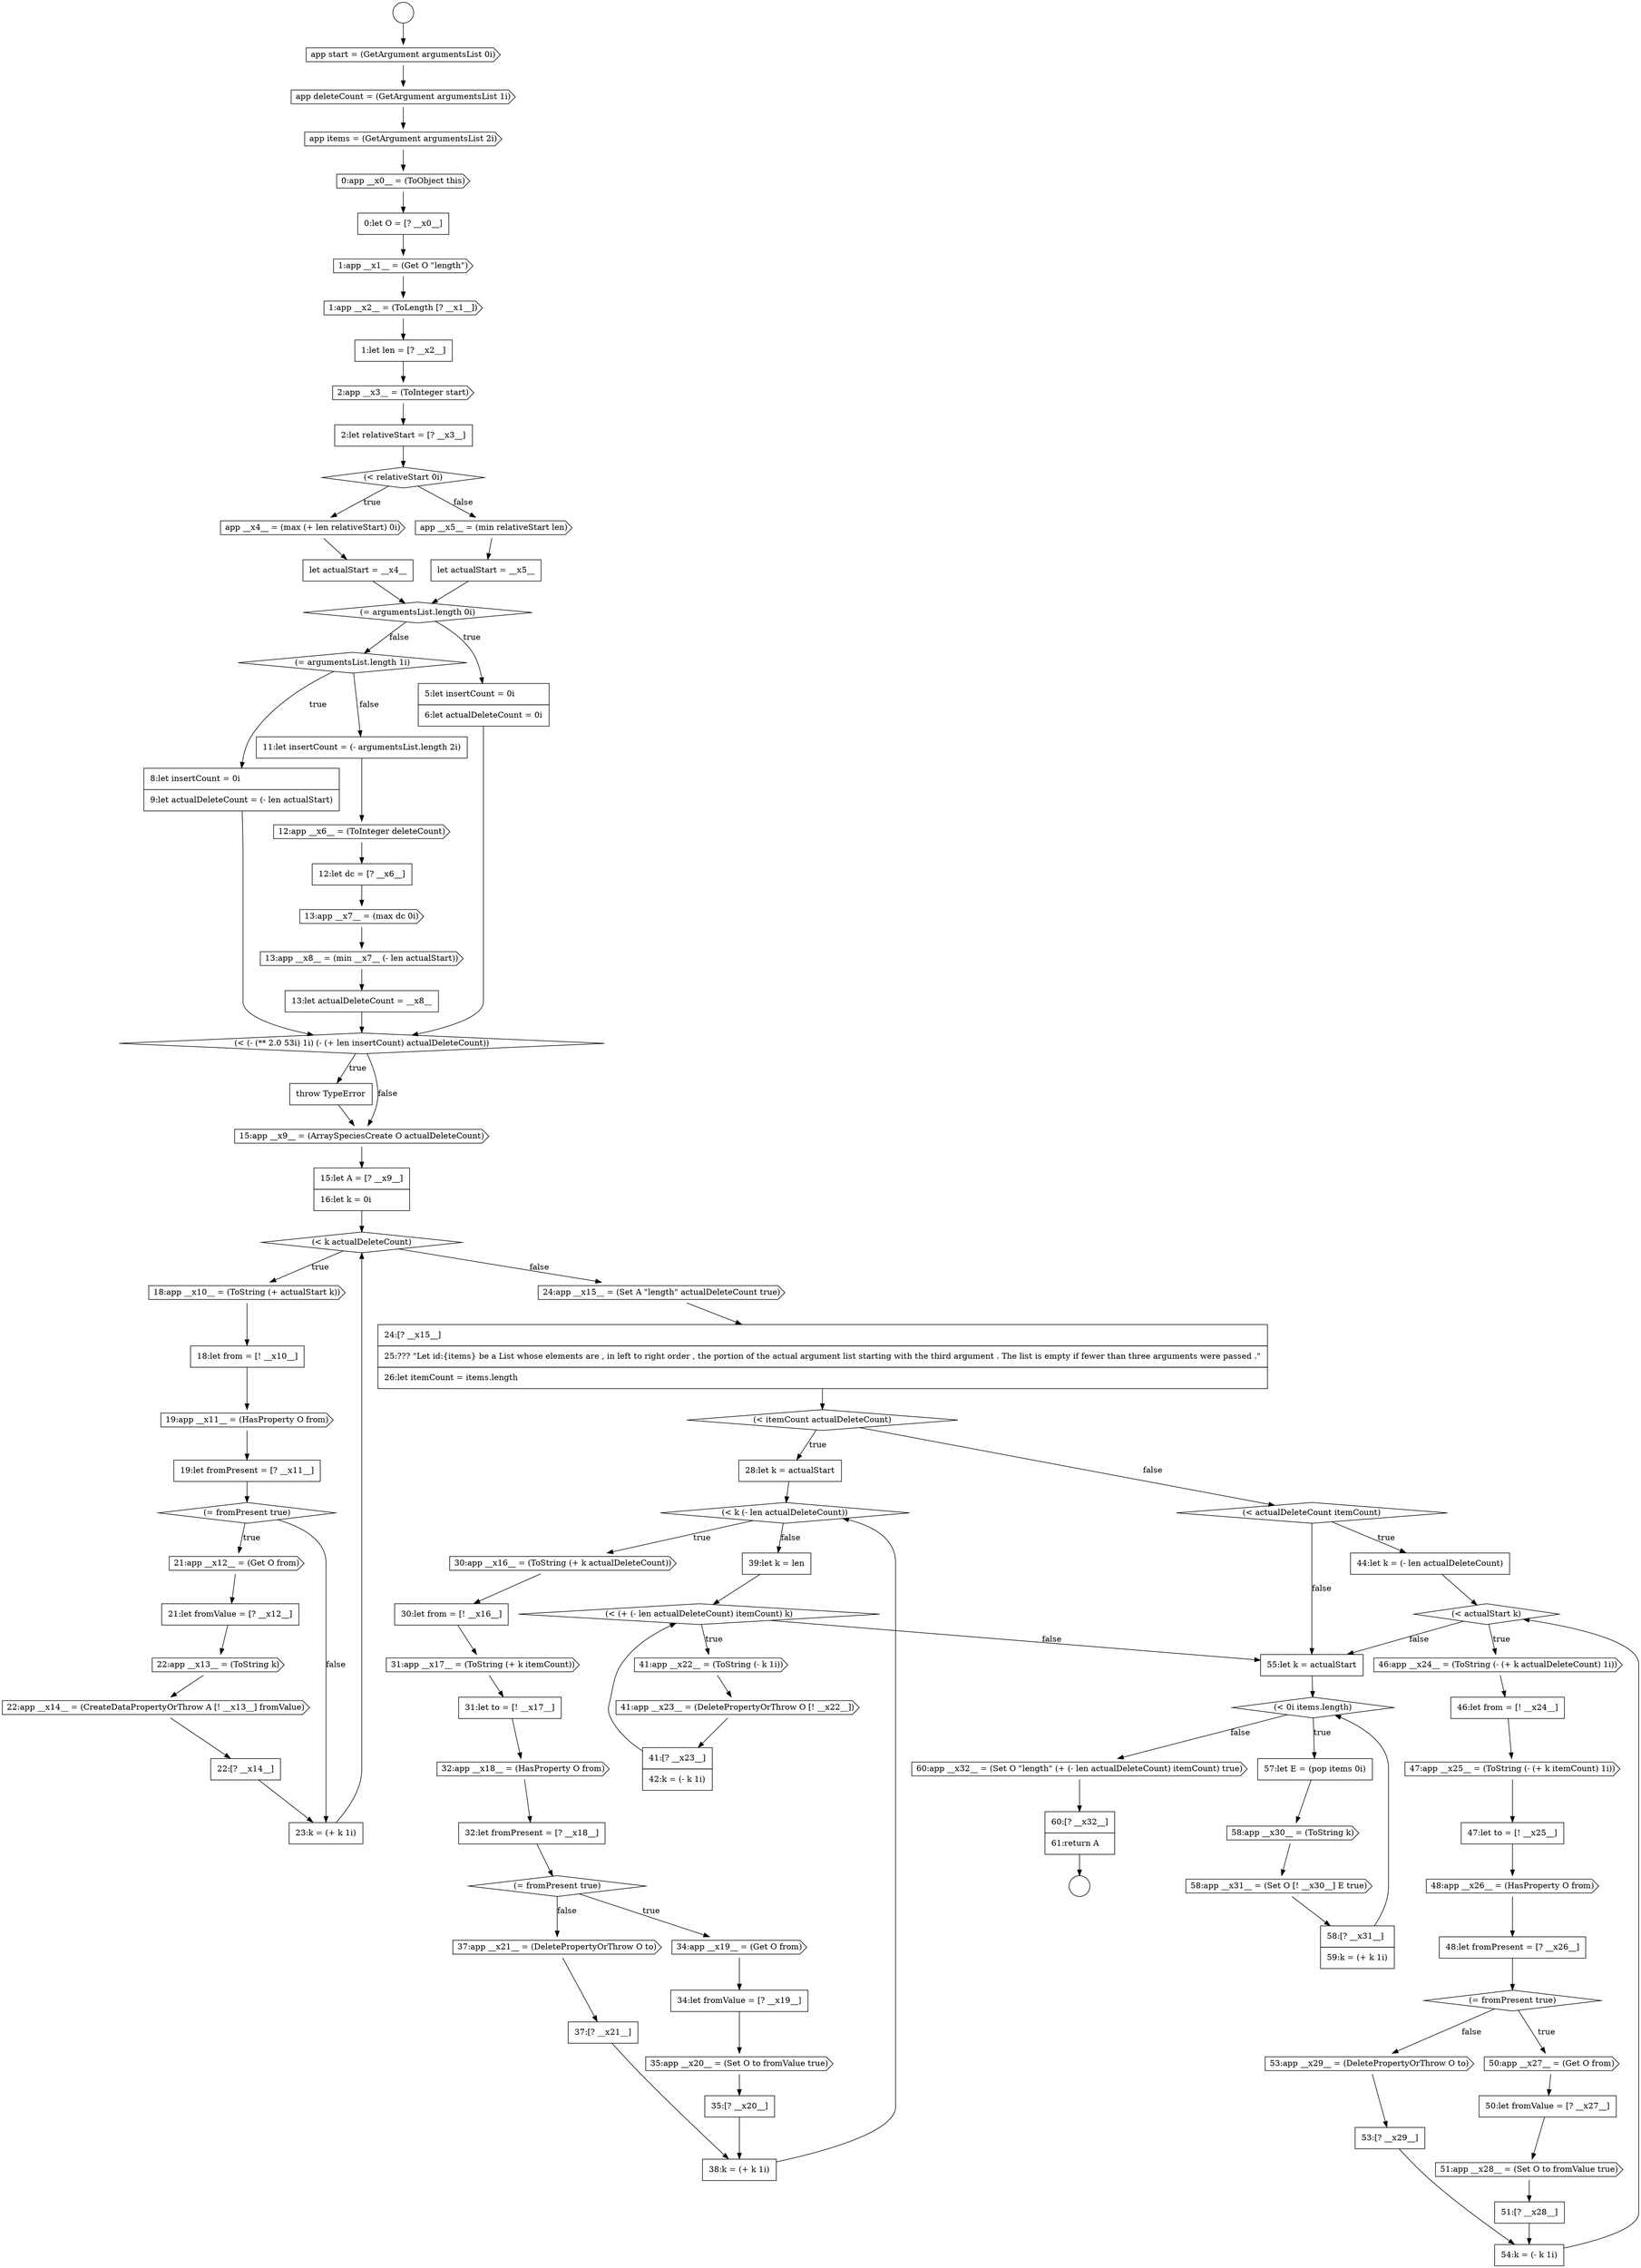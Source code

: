 digraph {
  node15258 [shape=cds, label=<<font color="black">1:app __x2__ = (ToLength [? __x1__])</font>> color="black" fillcolor="white" style=filled]
  node15334 [shape=none, margin=0, label=<<font color="black">
    <table border="0" cellborder="1" cellspacing="0" cellpadding="10">
      <tr><td align="left">55:let k = actualStart</td></tr>
    </table>
  </font>> color="black" fillcolor="white" style=filled]
  node15320 [shape=cds, label=<<font color="black">46:app __x24__ = (ToString (- (+ k actualDeleteCount) 1i))</font>> color="black" fillcolor="white" style=filled]
  node15316 [shape=none, margin=0, label=<<font color="black">
    <table border="0" cellborder="1" cellspacing="0" cellpadding="10">
      <tr><td align="left">41:[? __x23__]</td></tr>
      <tr><td align="left">42:k = (- k 1i)</td></tr>
    </table>
  </font>> color="black" fillcolor="white" style=filled]
  node15300 [shape=cds, label=<<font color="black">31:app __x17__ = (ToString (+ k itemCount))</font>> color="black" fillcolor="white" style=filled]
  node15337 [shape=cds, label=<<font color="black">58:app __x30__ = (ToString k)</font>> color="black" fillcolor="white" style=filled]
  node15292 [shape=none, margin=0, label=<<font color="black">
    <table border="0" cellborder="1" cellspacing="0" cellpadding="10">
      <tr><td align="left">23:k = (+ k 1i)</td></tr>
    </table>
  </font>> color="black" fillcolor="white" style=filled]
  node15278 [shape=none, margin=0, label=<<font color="black">
    <table border="0" cellborder="1" cellspacing="0" cellpadding="10">
      <tr><td align="left">throw TypeError</td></tr>
    </table>
  </font>> color="black" fillcolor="white" style=filled]
  node15257 [shape=cds, label=<<font color="black">1:app __x1__ = (Get O &quot;length&quot;)</font>> color="black" fillcolor="white" style=filled]
  node15303 [shape=none, margin=0, label=<<font color="black">
    <table border="0" cellborder="1" cellspacing="0" cellpadding="10">
      <tr><td align="left">32:let fromPresent = [? __x18__]</td></tr>
    </table>
  </font>> color="black" fillcolor="white" style=filled]
  node15267 [shape=diamond, label=<<font color="black">(= argumentsList.length 0i)</font>> color="black" fillcolor="white" style=filled]
  node15314 [shape=cds, label=<<font color="black">41:app __x22__ = (ToString (- k 1i))</font>> color="black" fillcolor="white" style=filled]
  node15293 [shape=cds, label=<<font color="black">24:app __x15__ = (Set A &quot;length&quot; actualDeleteCount true)</font>> color="black" fillcolor="white" style=filled]
  node15325 [shape=none, margin=0, label=<<font color="black">
    <table border="0" cellborder="1" cellspacing="0" cellpadding="10">
      <tr><td align="left">48:let fromPresent = [? __x26__]</td></tr>
    </table>
  </font>> color="black" fillcolor="white" style=filled]
  node15263 [shape=cds, label=<<font color="black">app __x4__ = (max (+ len relativeStart) 0i)</font>> color="black" fillcolor="white" style=filled]
  node15282 [shape=cds, label=<<font color="black">18:app __x10__ = (ToString (+ actualStart k))</font>> color="black" fillcolor="white" style=filled]
  node15299 [shape=none, margin=0, label=<<font color="black">
    <table border="0" cellborder="1" cellspacing="0" cellpadding="10">
      <tr><td align="left">30:let from = [! __x16__]</td></tr>
    </table>
  </font>> color="black" fillcolor="white" style=filled]
  node15254 [shape=cds, label=<<font color="black">app items = (GetArgument argumentsList 2i)</font>> color="black" fillcolor="white" style=filled]
  node15331 [shape=cds, label=<<font color="black">53:app __x29__ = (DeletePropertyOrThrow O to)</font>> color="black" fillcolor="white" style=filled]
  node15335 [shape=diamond, label=<<font color="black">(&lt; 0i items.length)</font>> color="black" fillcolor="white" style=filled]
  node15318 [shape=none, margin=0, label=<<font color="black">
    <table border="0" cellborder="1" cellspacing="0" cellpadding="10">
      <tr><td align="left">44:let k = (- len actualDeleteCount)</td></tr>
    </table>
  </font>> color="black" fillcolor="white" style=filled]
  node15295 [shape=diamond, label=<<font color="black">(&lt; itemCount actualDeleteCount)</font>> color="black" fillcolor="white" style=filled]
  node15286 [shape=diamond, label=<<font color="black">(= fromPresent true)</font>> color="black" fillcolor="white" style=filled]
  node15311 [shape=none, margin=0, label=<<font color="black">
    <table border="0" cellborder="1" cellspacing="0" cellpadding="10">
      <tr><td align="left">38:k = (+ k 1i)</td></tr>
    </table>
  </font>> color="black" fillcolor="white" style=filled]
  node15250 [shape=circle label=" " color="black" fillcolor="white" style=filled]
  node15264 [shape=none, margin=0, label=<<font color="black">
    <table border="0" cellborder="1" cellspacing="0" cellpadding="10">
      <tr><td align="left">let actualStart = __x4__</td></tr>
    </table>
  </font>> color="black" fillcolor="white" style=filled]
  node15306 [shape=none, margin=0, label=<<font color="black">
    <table border="0" cellborder="1" cellspacing="0" cellpadding="10">
      <tr><td align="left">34:let fromValue = [? __x19__]</td></tr>
    </table>
  </font>> color="black" fillcolor="white" style=filled]
  node15338 [shape=cds, label=<<font color="black">58:app __x31__ = (Set O [! __x30__] E true)</font>> color="black" fillcolor="white" style=filled]
  node15274 [shape=cds, label=<<font color="black">13:app __x7__ = (max dc 0i)</font>> color="black" fillcolor="white" style=filled]
  node15261 [shape=none, margin=0, label=<<font color="black">
    <table border="0" cellborder="1" cellspacing="0" cellpadding="10">
      <tr><td align="left">2:let relativeStart = [? __x3__]</td></tr>
    </table>
  </font>> color="black" fillcolor="white" style=filled]
  node15271 [shape=none, margin=0, label=<<font color="black">
    <table border="0" cellborder="1" cellspacing="0" cellpadding="10">
      <tr><td align="left">11:let insertCount = (- argumentsList.length 2i)</td></tr>
    </table>
  </font>> color="black" fillcolor="white" style=filled]
  node15328 [shape=none, margin=0, label=<<font color="black">
    <table border="0" cellborder="1" cellspacing="0" cellpadding="10">
      <tr><td align="left">50:let fromValue = [? __x27__]</td></tr>
    </table>
  </font>> color="black" fillcolor="white" style=filled]
  node15289 [shape=cds, label=<<font color="black">22:app __x13__ = (ToString k)</font>> color="black" fillcolor="white" style=filled]
  node15321 [shape=none, margin=0, label=<<font color="black">
    <table border="0" cellborder="1" cellspacing="0" cellpadding="10">
      <tr><td align="left">46:let from = [! __x24__]</td></tr>
    </table>
  </font>> color="black" fillcolor="white" style=filled]
  node15330 [shape=none, margin=0, label=<<font color="black">
    <table border="0" cellborder="1" cellspacing="0" cellpadding="10">
      <tr><td align="left">51:[? __x28__]</td></tr>
    </table>
  </font>> color="black" fillcolor="white" style=filled]
  node15298 [shape=cds, label=<<font color="black">30:app __x16__ = (ToString (+ k actualDeleteCount))</font>> color="black" fillcolor="white" style=filled]
  node15296 [shape=none, margin=0, label=<<font color="black">
    <table border="0" cellborder="1" cellspacing="0" cellpadding="10">
      <tr><td align="left">28:let k = actualStart</td></tr>
    </table>
  </font>> color="black" fillcolor="white" style=filled]
  node15253 [shape=cds, label=<<font color="black">app deleteCount = (GetArgument argumentsList 1i)</font>> color="black" fillcolor="white" style=filled]
  node15279 [shape=cds, label=<<font color="black">15:app __x9__ = (ArraySpeciesCreate O actualDeleteCount)</font>> color="black" fillcolor="white" style=filled]
  node15266 [shape=none, margin=0, label=<<font color="black">
    <table border="0" cellborder="1" cellspacing="0" cellpadding="10">
      <tr><td align="left">let actualStart = __x5__</td></tr>
    </table>
  </font>> color="black" fillcolor="white" style=filled]
  node15302 [shape=cds, label=<<font color="black">32:app __x18__ = (HasProperty O from)</font>> color="black" fillcolor="white" style=filled]
  node15313 [shape=diamond, label=<<font color="black">(&lt; (+ (- len actualDeleteCount) itemCount) k)</font>> color="black" fillcolor="white" style=filled]
  node15281 [shape=diamond, label=<<font color="black">(&lt; k actualDeleteCount)</font>> color="black" fillcolor="white" style=filled]
  node15312 [shape=none, margin=0, label=<<font color="black">
    <table border="0" cellborder="1" cellspacing="0" cellpadding="10">
      <tr><td align="left">39:let k = len</td></tr>
    </table>
  </font>> color="black" fillcolor="white" style=filled]
  node15265 [shape=cds, label=<<font color="black">app __x5__ = (min relativeStart len)</font>> color="black" fillcolor="white" style=filled]
  node15270 [shape=none, margin=0, label=<<font color="black">
    <table border="0" cellborder="1" cellspacing="0" cellpadding="10">
      <tr><td align="left">8:let insertCount = 0i</td></tr>
      <tr><td align="left">9:let actualDeleteCount = (- len actualStart)</td></tr>
    </table>
  </font>> color="black" fillcolor="white" style=filled]
  node15275 [shape=cds, label=<<font color="black">13:app __x8__ = (min __x7__ (- len actualStart))</font>> color="black" fillcolor="white" style=filled]
  node15339 [shape=none, margin=0, label=<<font color="black">
    <table border="0" cellborder="1" cellspacing="0" cellpadding="10">
      <tr><td align="left">58:[? __x31__]</td></tr>
      <tr><td align="left">59:k = (+ k 1i)</td></tr>
    </table>
  </font>> color="black" fillcolor="white" style=filled]
  node15322 [shape=cds, label=<<font color="black">47:app __x25__ = (ToString (- (+ k itemCount) 1i))</font>> color="black" fillcolor="white" style=filled]
  node15285 [shape=none, margin=0, label=<<font color="black">
    <table border="0" cellborder="1" cellspacing="0" cellpadding="10">
      <tr><td align="left">19:let fromPresent = [? __x11__]</td></tr>
    </table>
  </font>> color="black" fillcolor="white" style=filled]
  node15317 [shape=diamond, label=<<font color="black">(&lt; actualDeleteCount itemCount)</font>> color="black" fillcolor="white" style=filled]
  node15290 [shape=cds, label=<<font color="black">22:app __x14__ = (CreateDataPropertyOrThrow A [! __x13__] fromValue)</font>> color="black" fillcolor="white" style=filled]
  node15307 [shape=cds, label=<<font color="black">35:app __x20__ = (Set O to fromValue true)</font>> color="black" fillcolor="white" style=filled]
  node15284 [shape=cds, label=<<font color="black">19:app __x11__ = (HasProperty O from)</font>> color="black" fillcolor="white" style=filled]
  node15329 [shape=cds, label=<<font color="black">51:app __x28__ = (Set O to fromValue true)</font>> color="black" fillcolor="white" style=filled]
  node15280 [shape=none, margin=0, label=<<font color="black">
    <table border="0" cellborder="1" cellspacing="0" cellpadding="10">
      <tr><td align="left">15:let A = [? __x9__]</td></tr>
      <tr><td align="left">16:let k = 0i</td></tr>
    </table>
  </font>> color="black" fillcolor="white" style=filled]
  node15259 [shape=none, margin=0, label=<<font color="black">
    <table border="0" cellborder="1" cellspacing="0" cellpadding="10">
      <tr><td align="left">1:let len = [? __x2__]</td></tr>
    </table>
  </font>> color="black" fillcolor="white" style=filled]
  node15297 [shape=diamond, label=<<font color="black">(&lt; k (- len actualDeleteCount))</font>> color="black" fillcolor="white" style=filled]
  node15326 [shape=diamond, label=<<font color="black">(= fromPresent true)</font>> color="black" fillcolor="white" style=filled]
  node15291 [shape=none, margin=0, label=<<font color="black">
    <table border="0" cellborder="1" cellspacing="0" cellpadding="10">
      <tr><td align="left">22:[? __x14__]</td></tr>
    </table>
  </font>> color="black" fillcolor="white" style=filled]
  node15340 [shape=cds, label=<<font color="black">60:app __x32__ = (Set O &quot;length&quot; (+ (- len actualDeleteCount) itemCount) true)</font>> color="black" fillcolor="white" style=filled]
  node15276 [shape=none, margin=0, label=<<font color="black">
    <table border="0" cellborder="1" cellspacing="0" cellpadding="10">
      <tr><td align="left">13:let actualDeleteCount = __x8__</td></tr>
    </table>
  </font>> color="black" fillcolor="white" style=filled]
  node15301 [shape=none, margin=0, label=<<font color="black">
    <table border="0" cellborder="1" cellspacing="0" cellpadding="10">
      <tr><td align="left">31:let to = [! __x17__]</td></tr>
    </table>
  </font>> color="black" fillcolor="white" style=filled]
  node15252 [shape=cds, label=<<font color="black">app start = (GetArgument argumentsList 0i)</font>> color="black" fillcolor="white" style=filled]
  node15308 [shape=none, margin=0, label=<<font color="black">
    <table border="0" cellborder="1" cellspacing="0" cellpadding="10">
      <tr><td align="left">35:[? __x20__]</td></tr>
    </table>
  </font>> color="black" fillcolor="white" style=filled]
  node15269 [shape=diamond, label=<<font color="black">(= argumentsList.length 1i)</font>> color="black" fillcolor="white" style=filled]
  node15333 [shape=none, margin=0, label=<<font color="black">
    <table border="0" cellborder="1" cellspacing="0" cellpadding="10">
      <tr><td align="left">54:k = (- k 1i)</td></tr>
    </table>
  </font>> color="black" fillcolor="white" style=filled]
  node15323 [shape=none, margin=0, label=<<font color="black">
    <table border="0" cellborder="1" cellspacing="0" cellpadding="10">
      <tr><td align="left">47:let to = [! __x25__]</td></tr>
    </table>
  </font>> color="black" fillcolor="white" style=filled]
  node15288 [shape=none, margin=0, label=<<font color="black">
    <table border="0" cellborder="1" cellspacing="0" cellpadding="10">
      <tr><td align="left">21:let fromValue = [? __x12__]</td></tr>
    </table>
  </font>> color="black" fillcolor="white" style=filled]
  node15256 [shape=none, margin=0, label=<<font color="black">
    <table border="0" cellborder="1" cellspacing="0" cellpadding="10">
      <tr><td align="left">0:let O = [? __x0__]</td></tr>
    </table>
  </font>> color="black" fillcolor="white" style=filled]
  node15304 [shape=diamond, label=<<font color="black">(= fromPresent true)</font>> color="black" fillcolor="white" style=filled]
  node15332 [shape=none, margin=0, label=<<font color="black">
    <table border="0" cellborder="1" cellspacing="0" cellpadding="10">
      <tr><td align="left">53:[? __x29__]</td></tr>
    </table>
  </font>> color="black" fillcolor="white" style=filled]
  node15319 [shape=diamond, label=<<font color="black">(&lt; actualStart k)</font>> color="black" fillcolor="white" style=filled]
  node15283 [shape=none, margin=0, label=<<font color="black">
    <table border="0" cellborder="1" cellspacing="0" cellpadding="10">
      <tr><td align="left">18:let from = [! __x10__]</td></tr>
    </table>
  </font>> color="black" fillcolor="white" style=filled]
  node15309 [shape=cds, label=<<font color="black">37:app __x21__ = (DeletePropertyOrThrow O to)</font>> color="black" fillcolor="white" style=filled]
  node15260 [shape=cds, label=<<font color="black">2:app __x3__ = (ToInteger start)</font>> color="black" fillcolor="white" style=filled]
  node15277 [shape=diamond, label=<<font color="black">(&lt; (- (** 2.0 53i) 1i) (- (+ len insertCount) actualDeleteCount))</font>> color="black" fillcolor="white" style=filled]
  node15262 [shape=diamond, label=<<font color="black">(&lt; relativeStart 0i)</font>> color="black" fillcolor="white" style=filled]
  node15268 [shape=none, margin=0, label=<<font color="black">
    <table border="0" cellborder="1" cellspacing="0" cellpadding="10">
      <tr><td align="left">5:let insertCount = 0i</td></tr>
      <tr><td align="left">6:let actualDeleteCount = 0i</td></tr>
    </table>
  </font>> color="black" fillcolor="white" style=filled]
  node15255 [shape=cds, label=<<font color="black">0:app __x0__ = (ToObject this)</font>> color="black" fillcolor="white" style=filled]
  node15294 [shape=none, margin=0, label=<<font color="black">
    <table border="0" cellborder="1" cellspacing="0" cellpadding="10">
      <tr><td align="left">24:[? __x15__]</td></tr>
      <tr><td align="left">25:??? &quot;Let id:{items} be a List whose elements are , in left to right order , the portion of the actual argument list starting with the third argument . The list is empty if fewer than three arguments were passed .&quot;</td></tr>
      <tr><td align="left">26:let itemCount = items.length</td></tr>
    </table>
  </font>> color="black" fillcolor="white" style=filled]
  node15341 [shape=none, margin=0, label=<<font color="black">
    <table border="0" cellborder="1" cellspacing="0" cellpadding="10">
      <tr><td align="left">60:[? __x32__]</td></tr>
      <tr><td align="left">61:return A</td></tr>
    </table>
  </font>> color="black" fillcolor="white" style=filled]
  node15315 [shape=cds, label=<<font color="black">41:app __x23__ = (DeletePropertyOrThrow O [! __x22__])</font>> color="black" fillcolor="white" style=filled]
  node15336 [shape=none, margin=0, label=<<font color="black">
    <table border="0" cellborder="1" cellspacing="0" cellpadding="10">
      <tr><td align="left">57:let E = (pop items 0i)</td></tr>
    </table>
  </font>> color="black" fillcolor="white" style=filled]
  node15324 [shape=cds, label=<<font color="black">48:app __x26__ = (HasProperty O from)</font>> color="black" fillcolor="white" style=filled]
  node15287 [shape=cds, label=<<font color="black">21:app __x12__ = (Get O from)</font>> color="black" fillcolor="white" style=filled]
  node15310 [shape=none, margin=0, label=<<font color="black">
    <table border="0" cellborder="1" cellspacing="0" cellpadding="10">
      <tr><td align="left">37:[? __x21__]</td></tr>
    </table>
  </font>> color="black" fillcolor="white" style=filled]
  node15251 [shape=circle label=" " color="black" fillcolor="white" style=filled]
  node15305 [shape=cds, label=<<font color="black">34:app __x19__ = (Get O from)</font>> color="black" fillcolor="white" style=filled]
  node15272 [shape=cds, label=<<font color="black">12:app __x6__ = (ToInteger deleteCount)</font>> color="black" fillcolor="white" style=filled]
  node15273 [shape=none, margin=0, label=<<font color="black">
    <table border="0" cellborder="1" cellspacing="0" cellpadding="10">
      <tr><td align="left">12:let dc = [? __x6__]</td></tr>
    </table>
  </font>> color="black" fillcolor="white" style=filled]
  node15327 [shape=cds, label=<<font color="black">50:app __x27__ = (Get O from)</font>> color="black" fillcolor="white" style=filled]
  node15288 -> node15289 [ color="black"]
  node15289 -> node15290 [ color="black"]
  node15296 -> node15297 [ color="black"]
  node15335 -> node15336 [label=<<font color="black">true</font>> color="black"]
  node15335 -> node15340 [label=<<font color="black">false</font>> color="black"]
  node15341 -> node15251 [ color="black"]
  node15310 -> node15311 [ color="black"]
  node15258 -> node15259 [ color="black"]
  node15253 -> node15254 [ color="black"]
  node15302 -> node15303 [ color="black"]
  node15311 -> node15297 [ color="black"]
  node15320 -> node15321 [ color="black"]
  node15265 -> node15266 [ color="black"]
  node15319 -> node15320 [label=<<font color="black">true</font>> color="black"]
  node15319 -> node15334 [label=<<font color="black">false</font>> color="black"]
  node15286 -> node15287 [label=<<font color="black">true</font>> color="black"]
  node15286 -> node15292 [label=<<font color="black">false</font>> color="black"]
  node15324 -> node15325 [ color="black"]
  node15321 -> node15322 [ color="black"]
  node15308 -> node15311 [ color="black"]
  node15316 -> node15313 [ color="black"]
  node15263 -> node15264 [ color="black"]
  node15338 -> node15339 [ color="black"]
  node15294 -> node15295 [ color="black"]
  node15295 -> node15296 [label=<<font color="black">true</font>> color="black"]
  node15295 -> node15317 [label=<<font color="black">false</font>> color="black"]
  node15309 -> node15310 [ color="black"]
  node15336 -> node15337 [ color="black"]
  node15312 -> node15313 [ color="black"]
  node15329 -> node15330 [ color="black"]
  node15283 -> node15284 [ color="black"]
  node15328 -> node15329 [ color="black"]
  node15282 -> node15283 [ color="black"]
  node15255 -> node15256 [ color="black"]
  node15292 -> node15281 [ color="black"]
  node15266 -> node15267 [ color="black"]
  node15276 -> node15277 [ color="black"]
  node15304 -> node15305 [label=<<font color="black">true</font>> color="black"]
  node15304 -> node15309 [label=<<font color="black">false</font>> color="black"]
  node15275 -> node15276 [ color="black"]
  node15273 -> node15274 [ color="black"]
  node15306 -> node15307 [ color="black"]
  node15337 -> node15338 [ color="black"]
  node15332 -> node15333 [ color="black"]
  node15322 -> node15323 [ color="black"]
  node15279 -> node15280 [ color="black"]
  node15278 -> node15279 [ color="black"]
  node15317 -> node15318 [label=<<font color="black">true</font>> color="black"]
  node15317 -> node15334 [label=<<font color="black">false</font>> color="black"]
  node15307 -> node15308 [ color="black"]
  node15327 -> node15328 [ color="black"]
  node15340 -> node15341 [ color="black"]
  node15318 -> node15319 [ color="black"]
  node15270 -> node15277 [ color="black"]
  node15285 -> node15286 [ color="black"]
  node15313 -> node15314 [label=<<font color="black">true</font>> color="black"]
  node15313 -> node15334 [label=<<font color="black">false</font>> color="black"]
  node15277 -> node15278 [label=<<font color="black">true</font>> color="black"]
  node15277 -> node15279 [label=<<font color="black">false</font>> color="black"]
  node15260 -> node15261 [ color="black"]
  node15254 -> node15255 [ color="black"]
  node15300 -> node15301 [ color="black"]
  node15291 -> node15292 [ color="black"]
  node15323 -> node15324 [ color="black"]
  node15290 -> node15291 [ color="black"]
  node15305 -> node15306 [ color="black"]
  node15264 -> node15267 [ color="black"]
  node15330 -> node15333 [ color="black"]
  node15252 -> node15253 [ color="black"]
  node15284 -> node15285 [ color="black"]
  node15303 -> node15304 [ color="black"]
  node15299 -> node15300 [ color="black"]
  node15280 -> node15281 [ color="black"]
  node15274 -> node15275 [ color="black"]
  node15267 -> node15268 [label=<<font color="black">true</font>> color="black"]
  node15267 -> node15269 [label=<<font color="black">false</font>> color="black"]
  node15268 -> node15277 [ color="black"]
  node15256 -> node15257 [ color="black"]
  node15250 -> node15252 [ color="black"]
  node15325 -> node15326 [ color="black"]
  node15257 -> node15258 [ color="black"]
  node15331 -> node15332 [ color="black"]
  node15272 -> node15273 [ color="black"]
  node15281 -> node15282 [label=<<font color="black">true</font>> color="black"]
  node15281 -> node15293 [label=<<font color="black">false</font>> color="black"]
  node15301 -> node15302 [ color="black"]
  node15297 -> node15298 [label=<<font color="black">true</font>> color="black"]
  node15297 -> node15312 [label=<<font color="black">false</font>> color="black"]
  node15326 -> node15327 [label=<<font color="black">true</font>> color="black"]
  node15326 -> node15331 [label=<<font color="black">false</font>> color="black"]
  node15261 -> node15262 [ color="black"]
  node15269 -> node15270 [label=<<font color="black">true</font>> color="black"]
  node15269 -> node15271 [label=<<font color="black">false</font>> color="black"]
  node15259 -> node15260 [ color="black"]
  node15271 -> node15272 [ color="black"]
  node15262 -> node15263 [label=<<font color="black">true</font>> color="black"]
  node15262 -> node15265 [label=<<font color="black">false</font>> color="black"]
  node15333 -> node15319 [ color="black"]
  node15334 -> node15335 [ color="black"]
  node15298 -> node15299 [ color="black"]
  node15293 -> node15294 [ color="black"]
  node15287 -> node15288 [ color="black"]
  node15315 -> node15316 [ color="black"]
  node15314 -> node15315 [ color="black"]
  node15339 -> node15335 [ color="black"]
}
